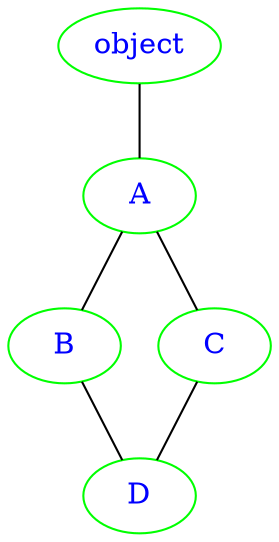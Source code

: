 graph a {

	graph [bb="0,0,100,100"];

node [color=Green, fontcolor=Blue, font=Courier]
object [pos="10,10"];
B [pos="20,30"];
C [pos="10,40"];
B -- D
C -- D

A -- B
A -- C
object -- A
}